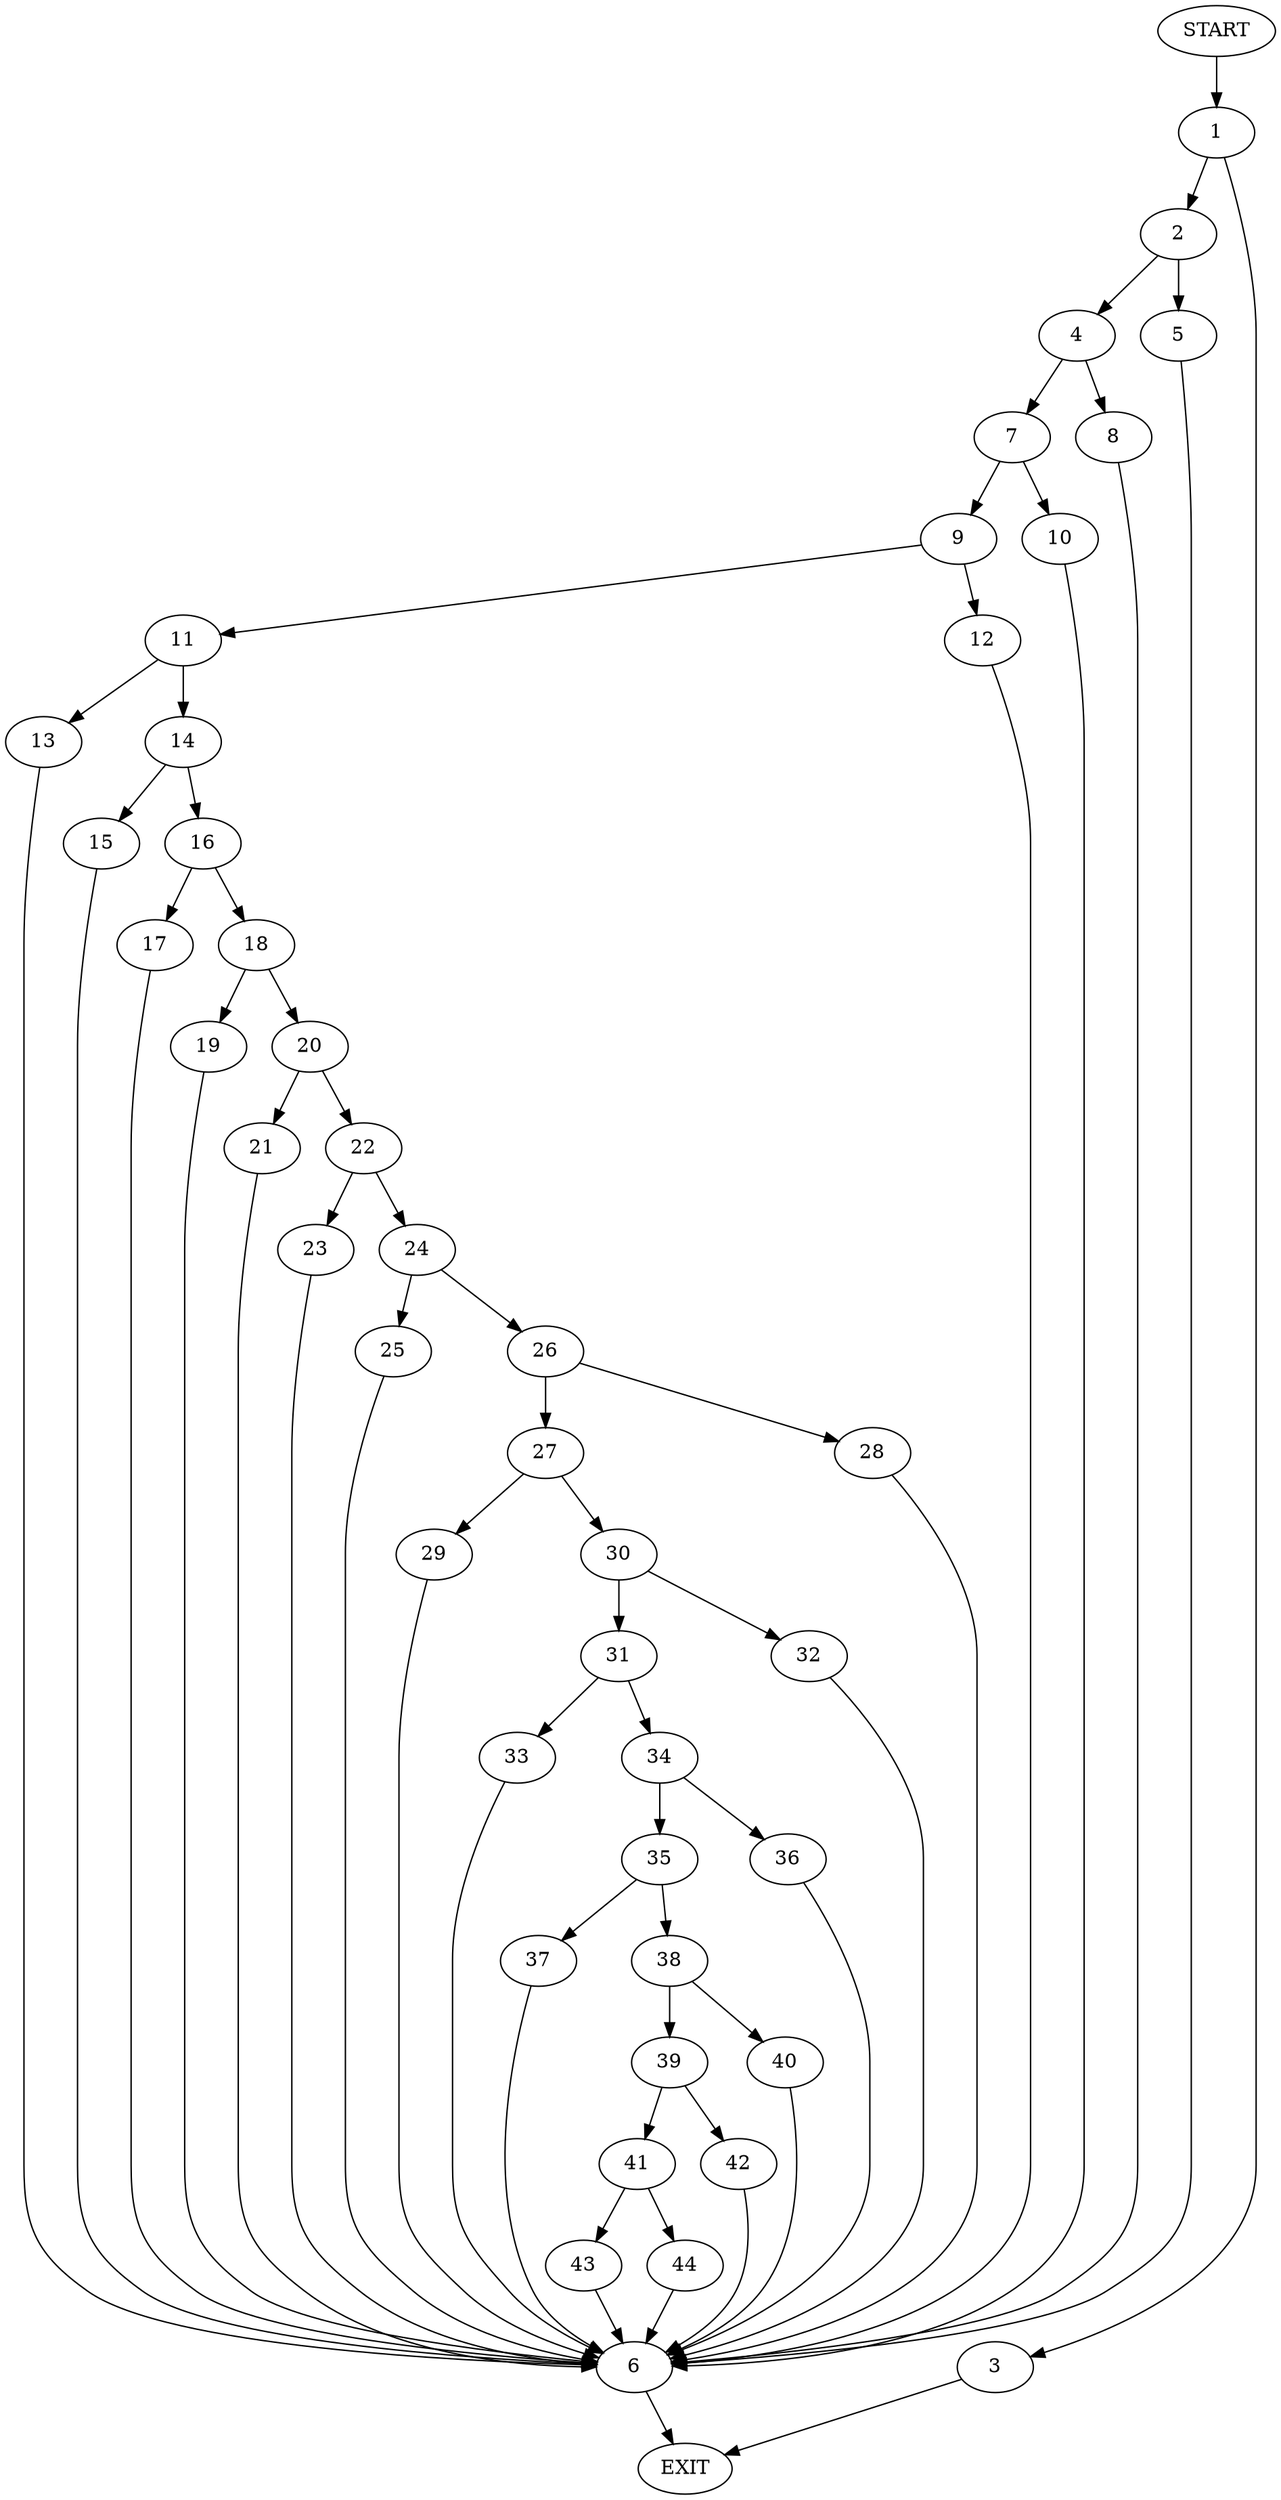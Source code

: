 digraph {
0 [label="START"]
45 [label="EXIT"]
0 -> 1
1 -> 2
1 -> 3
2 -> 4
2 -> 5
3 -> 45
5 -> 6
4 -> 7
4 -> 8
6 -> 45
8 -> 6
7 -> 9
7 -> 10
10 -> 6
9 -> 11
9 -> 12
12 -> 6
11 -> 13
11 -> 14
13 -> 6
14 -> 15
14 -> 16
16 -> 17
16 -> 18
15 -> 6
18 -> 19
18 -> 20
17 -> 6
20 -> 21
20 -> 22
19 -> 6
21 -> 6
22 -> 23
22 -> 24
23 -> 6
24 -> 25
24 -> 26
26 -> 27
26 -> 28
25 -> 6
27 -> 29
27 -> 30
28 -> 6
29 -> 6
30 -> 31
30 -> 32
32 -> 6
31 -> 33
31 -> 34
34 -> 35
34 -> 36
33 -> 6
36 -> 6
35 -> 37
35 -> 38
37 -> 6
38 -> 39
38 -> 40
39 -> 41
39 -> 42
40 -> 6
42 -> 6
41 -> 43
41 -> 44
44 -> 6
43 -> 6
}
